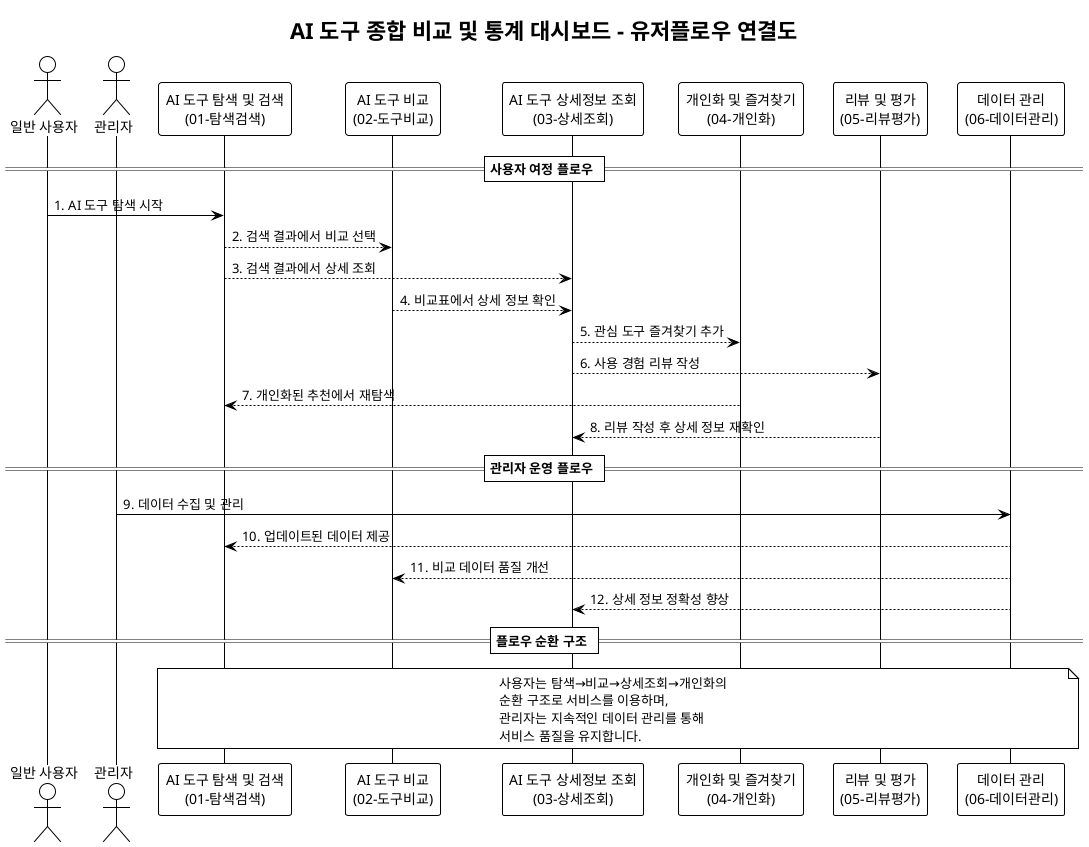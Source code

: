 @startuml userflow
!theme mono

title AI 도구 종합 비교 및 통계 대시보드 - 유저플로우 연결도

actor "일반 사용자" as User
actor "관리자" as Admin
participant "AI 도구 탐색 및 검색\n(01-탐색검색)" as Flow01
participant "AI 도구 비교\n(02-도구비교)" as Flow02
participant "AI 도구 상세정보 조회\n(03-상세조회)" as Flow03
participant "개인화 및 즐겨찾기\n(04-개인화)" as Flow04
participant "리뷰 및 평가\n(05-리뷰평가)" as Flow05
participant "데이터 관리\n(06-데이터관리)" as Flow06

== 사용자 여정 플로우 ==

User -> Flow01 : 1. AI 도구 탐색 시작
Flow01 --> Flow02 : 2. 검색 결과에서 비교 선택
Flow01 --> Flow03 : 3. 검색 결과에서 상세 조회
Flow02 --> Flow03 : 4. 비교표에서 상세 정보 확인
Flow03 --> Flow04 : 5. 관심 도구 즐겨찾기 추가
Flow03 --> Flow05 : 6. 사용 경험 리뷰 작성
Flow04 --> Flow01 : 7. 개인화된 추천에서 재탐색
Flow05 --> Flow03 : 8. 리뷰 작성 후 상세 정보 재확인

== 관리자 운영 플로우 ==

Admin -> Flow06 : 9. 데이터 수집 및 관리
Flow06 --> Flow01 : 10. 업데이트된 데이터 제공
Flow06 --> Flow02 : 11. 비교 데이터 품질 개선
Flow06 --> Flow03 : 12. 상세 정보 정확성 향상

== 플로우 순환 구조 ==

note over Flow01, Flow06
사용자는 탐색→비교→상세조회→개인화의
순환 구조로 서비스를 이용하며,
관리자는 지속적인 데이터 관리를 통해
서비스 품질을 유지합니다.
end note

@enduml